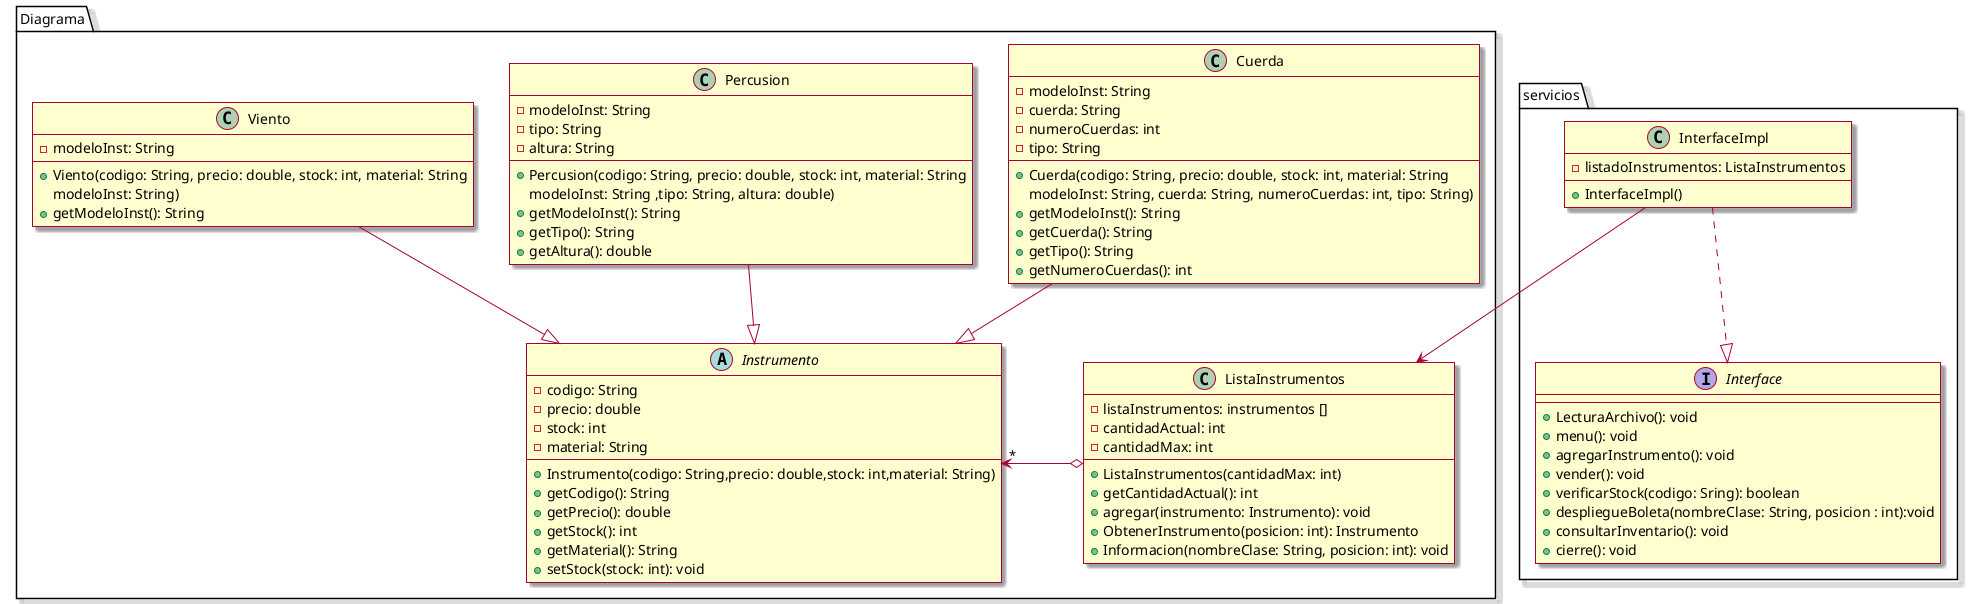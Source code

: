 @startuml
skin rose

package Diagrama {
    abstract class Instrumento {
        -codigo: String
        -precio: double
        -stock: int
        -material: String
        +Instrumento(codigo: String,precio: double,stock: int,material: String)
        +getCodigo(): String
        +getPrecio(): double
        +getStock(): int
        +getMaterial(): String
        +setStock(stock: int): void
    }

    class Cuerda {
        -modeloInst: String
        -cuerda: String
        -numeroCuerdas: int
        -tipo: String
        +Cuerda(codigo: String, precio: double, stock: int, material: String
        modeloInst: String, cuerda: String, numeroCuerdas: int, tipo: String)
        +getModeloInst(): String
        +getCuerda(): String
        +getTipo(): String
        +getNumeroCuerdas(): int

    }
    Cuerda--|>Instrumento

    class Percusion {
        -modeloInst: String
        -tipo: String
        -altura: String
        +Percusion(codigo: String, precio: double, stock: int, material: String
        modeloInst: String ,tipo: String, altura: double)
        +getModeloInst(): String
        +getTipo(): String
        +getAltura(): double
    }
    Percusion--|>Instrumento

    class Viento {
        -modeloInst: String
        +Viento(codigo: String, precio: double, stock: int, material: String
        modeloInst: String)
        +getModeloInst(): String
    }
    Viento--|>Instrumento

    class ListaInstrumentos {
        -listaInstrumentos: instrumentos []
        -cantidadActual: int
        -cantidadMax: int
        +ListaInstrumentos(cantidadMax: int)
        +getCantidadActual(): int
        +agregar(instrumento: Instrumento): void
        +ObtenerInstrumento(posicion: int): Instrumento
        +Informacion(nombreClase: String, posicion: int): void
    }
    ListaInstrumentos o->"*" Instrumento
}

package servicios {

    interface Interface{
    +LecturaArchivo(): void
    +menu(): void
    +agregarInstrumento(): void
    +vender(): void
    +verificarStock(codigo: Sring): boolean
    +despliegueBoleta(nombreClase: String, posicion : int):void
    +consultarInventario(): void
    +cierre(): void

    }

    class InterfaceImpl{
        -listadoInstrumentos: ListaInstrumentos
        +InterfaceImpl()
    }
    InterfaceImpl..|> Interface
    InterfaceImpl --> ListaInstrumentos
}
@enduml